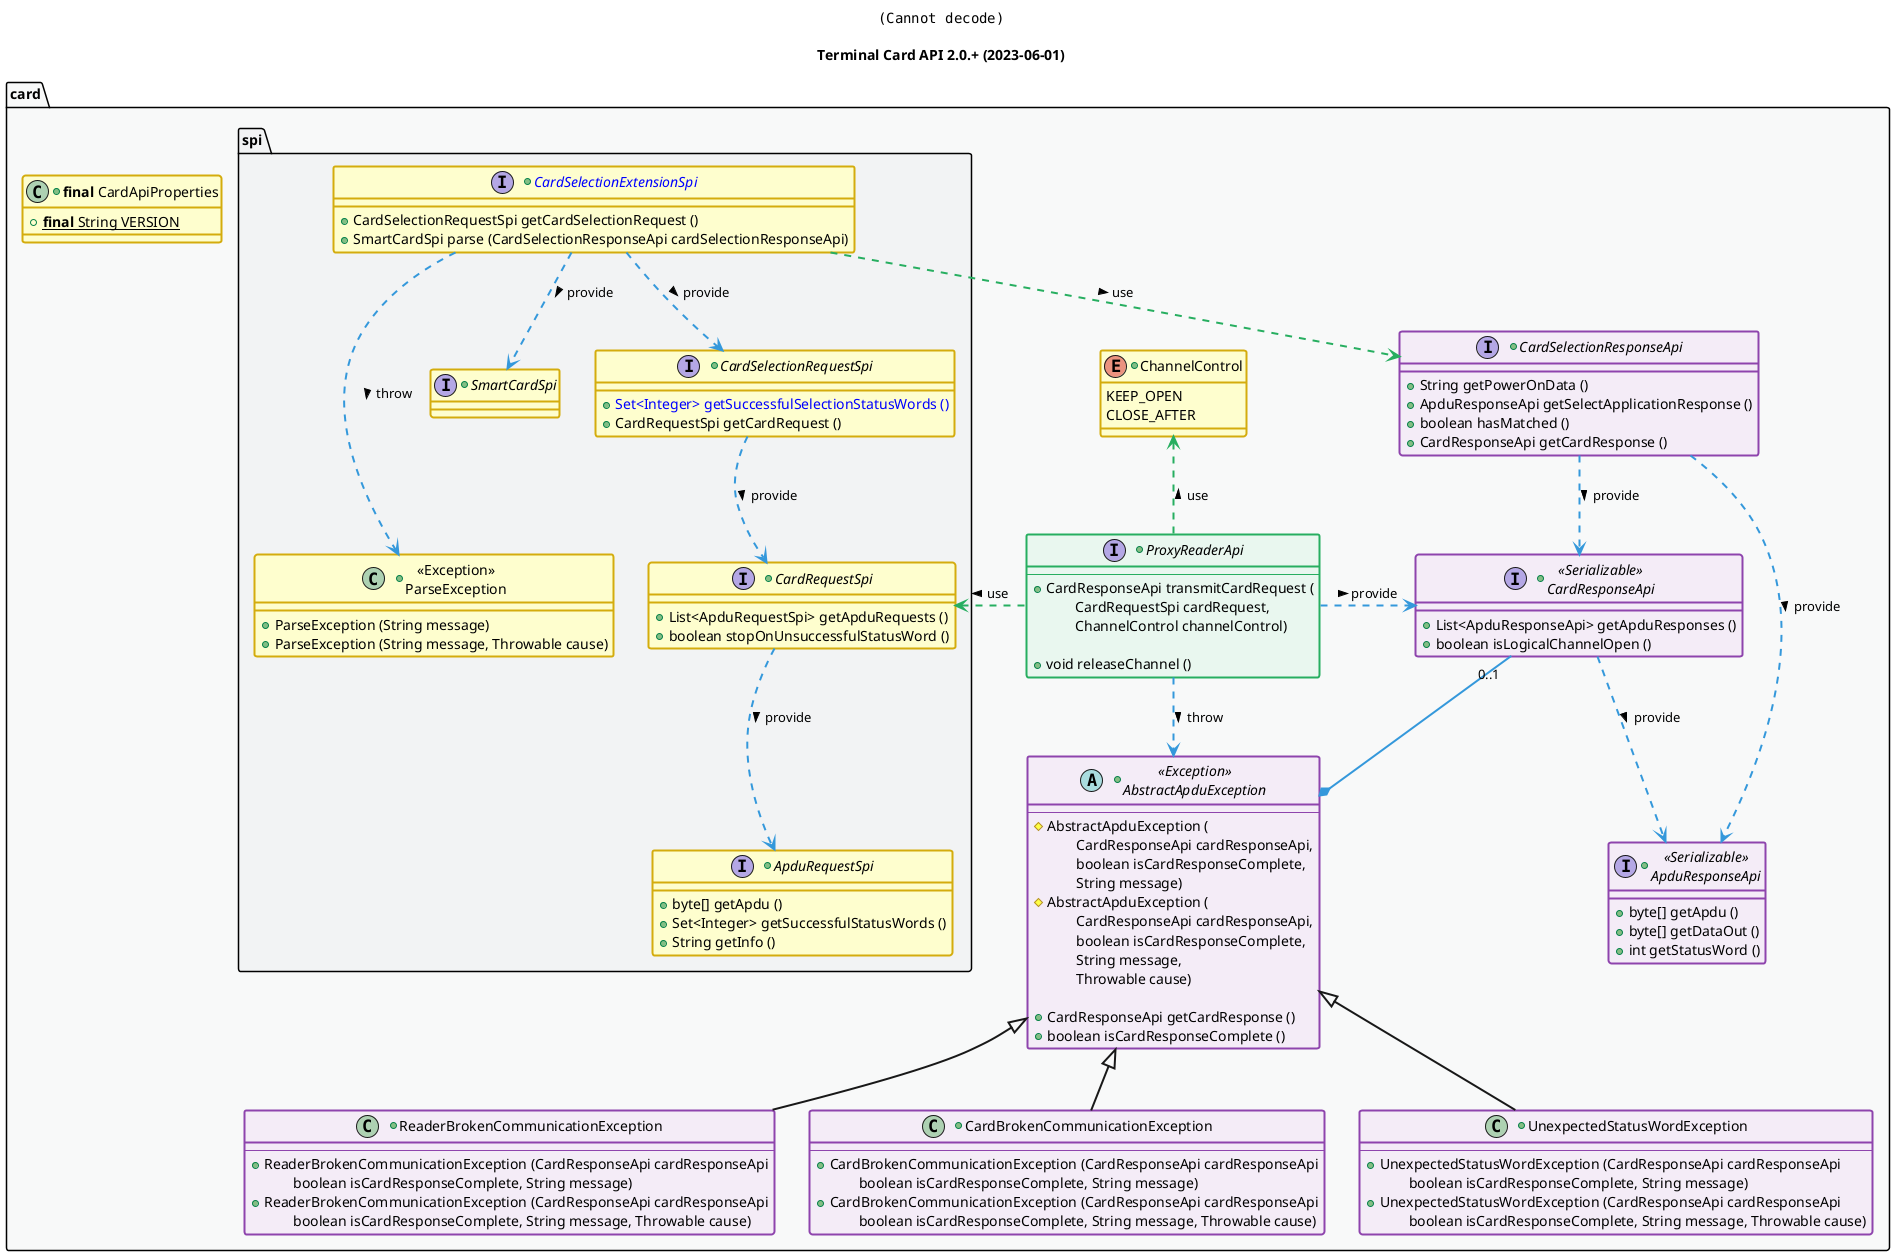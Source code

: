 @startuml
title
    <img:../assets/logo.png>

    Terminal Card API 2.0.+ (2023-06-01)
end title

' == THEME ==

'Couleurs issues de : https://htmlcolorcodes.com/fr/tableau-de-couleur/tableau-de-couleur-design-plat/
!define C_GREY1 F8F9F9
!define C_GREY2 F2F3F4
!define C_GREY3 E5E7E9
!define C_GREY4 D7DBDD
!define C_GREY5 CACFD2
!define C_GREY6 BDC3C7
!define C_LINK 3498DB
!define C_USE 27AE60

' -- Styles that don't work with new version of plantuml --
skinparam stereotypeABorderColor #A9DCDF
skinparam stereotypeIBorderColor #B4A7E5
skinparam stereotypeCBorderColor #ADD1B2
skinparam stereotypeEBorderColor #EB93DF
' -- END --

skinparam ClassBorderThickness 2
skinparam ArrowThickness 2

' Yellow
skinparam ClassBackgroundColor #FEFECE
skinparam ClassBorderColor #D4AC0D
' Red
skinparam ClassBackgroundColor<<red>> #FDEDEC
skinparam ClassBorderColor<<red>> #E74C3C
hide <<red>> stereotype
' Purple
skinparam ClassBackgroundColor<<purple>> #F4ECF7
skinparam ClassBorderColor<<purple>> #8E44AD
hide <<purple>> stereotype
' blue
skinparam ClassBackgroundColor<<blue>> #EBF5FB
skinparam ClassBorderColor<<blue>> #3498DB
hide <<blue>> stereotype
' Green
skinparam ClassBackgroundColor<<green>> #E9F7EF
skinparam ClassBorderColor<<green>> #27AE60
hide <<green>> stereotype
' Grey
skinparam ClassBackgroundColor<<grey>> #EAECEE
skinparam ClassBorderColor<<grey>> #2C3E50
hide <<grey>> stereotype

' == CONTENT ==

package "card" as card {

' SPI
package "spi" as spi {
    +interface "<color:blue>CardSelectionExtensionSpi" as CardSelectionExtensionSpi {
        +CardSelectionRequestSpi getCardSelectionRequest ()
        +SmartCardSpi parse (CardSelectionResponseApi cardSelectionResponseApi)
    }
    +class "<<Exception>>\nParseException" as ParseException {
        +ParseException (String message)
        +ParseException (String message, Throwable cause)
    }
    +interface SmartCardSpi {
    }
    ' REQUEST
    +interface CardSelectionRequestSpi {
        +<color:blue>Set<Integer> getSuccessfulSelectionStatusWords ()
        +CardRequestSpi getCardRequest ()
    }
    +interface CardRequestSpi {
        +List<ApduRequestSpi> getApduRequests ()
        +boolean stopOnUnsuccessfulStatusWord ()
    }
    +interface ApduRequestSpi {
        +byte[] getApdu ()
        +Set<Integer> getSuccessfulStatusWords ()
        +String getInfo ()
    }
}
+class "**final** CardApiProperties" as ApiProperties {
    +{static} **final** String VERSION
}
+interface ProxyReaderApi {
    --
    +CardResponseApi transmitCardRequest (
        \tCardRequestSpi cardRequest,
        \tChannelControl channelControl)

    +void releaseChannel ()
}
+enum ChannelControl {
    KEEP_OPEN
    CLOSE_AFTER
}
' RESPONSE
+interface CardSelectionResponseApi {
    +String getPowerOnData ()
    +ApduResponseApi getSelectApplicationResponse ()
    +boolean hasMatched ()
    +CardResponseApi getCardResponse ()
}
+interface "<<Serializable>>\nCardResponseApi" as CardResponseApi {
    +List<ApduResponseApi> getApduResponses ()
    +boolean isLogicalChannelOpen ()
}
+interface "<<Serializable>>\nApduResponseApi" as ApduResponseApi {
    +byte[] getApdu ()
    +byte[] getDataOut ()
    +int getStatusWord ()
}

+abstract class "<<Exception>>\nAbstractApduException" as AbstractApduException {
    --
    #AbstractApduException (
        \tCardResponseApi cardResponseApi,
        \tboolean isCardResponseComplete,
        \tString message)
    #AbstractApduException (
        \tCardResponseApi cardResponseApi,
        \tboolean isCardResponseComplete,
        \tString message,
        \tThrowable cause)

    +CardResponseApi getCardResponse ()
    +boolean isCardResponseComplete ()
}
+class ReaderBrokenCommunicationException extends AbstractApduException {
    --
    +ReaderBrokenCommunicationException (CardResponseApi cardResponseApi
        \tboolean isCardResponseComplete, String message)
    +ReaderBrokenCommunicationException (CardResponseApi cardResponseApi
        \tboolean isCardResponseComplete, String message, Throwable cause)
}
+class CardBrokenCommunicationException extends AbstractApduException {
    --
    +CardBrokenCommunicationException (CardResponseApi cardResponseApi
        \tboolean isCardResponseComplete, String message)
    +CardBrokenCommunicationException (CardResponseApi cardResponseApi
        \tboolean isCardResponseComplete, String message, Throwable cause)
}
+class UnexpectedStatusWordException extends AbstractApduException {
    --
    +UnexpectedStatusWordException (CardResponseApi cardResponseApi
        \tboolean isCardResponseComplete, String message)
    +UnexpectedStatusWordException (CardResponseApi cardResponseApi
        \tboolean isCardResponseComplete, String message, Throwable cause)
}

}

' Associations

CardSelectionExtensionSpi ...> ParseException #C_LINK : throw >
CardSelectionExtensionSpi ..> SmartCardSpi #C_LINK : provide >
CardSelectionExtensionSpi ..> CardSelectionRequestSpi #C_LINK : provide >
CardSelectionExtensionSpi ..> CardSelectionResponseApi #C_USE : use >

CardSelectionRequestSpi ..> CardRequestSpi #C_LINK : provide >

CardRequestSpi ..> ApduRequestSpi #C_LINK : provide >

CardSelectionResponseApi ..> ApduResponseApi #C_LINK : provide >
CardSelectionResponseApi ..> CardResponseApi #C_LINK : provide >

CardResponseApi ..> ApduResponseApi #C_LINK : provide >

AbstractApduException *-up- "0..1" CardResponseApi #C_LINK

ProxyReaderApi .left.> CardRequestSpi #C_USE : use >
ProxyReaderApi .up.> ChannelControl #C_USE : use >

ProxyReaderApi .right.> CardResponseApi #C_LINK : provide >
ProxyReaderApi ..> AbstractApduException #C_LINK : throw >

' == LAYOUT ==

'ApduResponseApi -[hidden]- AbstractApduException
'ApiProperties -[hidden]left- CardSelectionResponseApi
'spi -[hidden]- CardSelectionResponseApi

' == STYLE ==

package card #C_GREY1 {}
package card.spi #C_GREY2 {}

interface card.ProxyReaderApi <<green>>

interface card.CardSelectionResponseApi <<purple>>
interface card.CardResponseApi <<purple>>
interface card.ApduResponseApi <<purple>>
abstract class card.AbstractApduException <<purple>>
class card.ReaderBrokenCommunicationException <<purple>>
class card.CardBrokenCommunicationException <<purple>>
class card.UnexpectedStatusWordException <<purple>>

@enduml